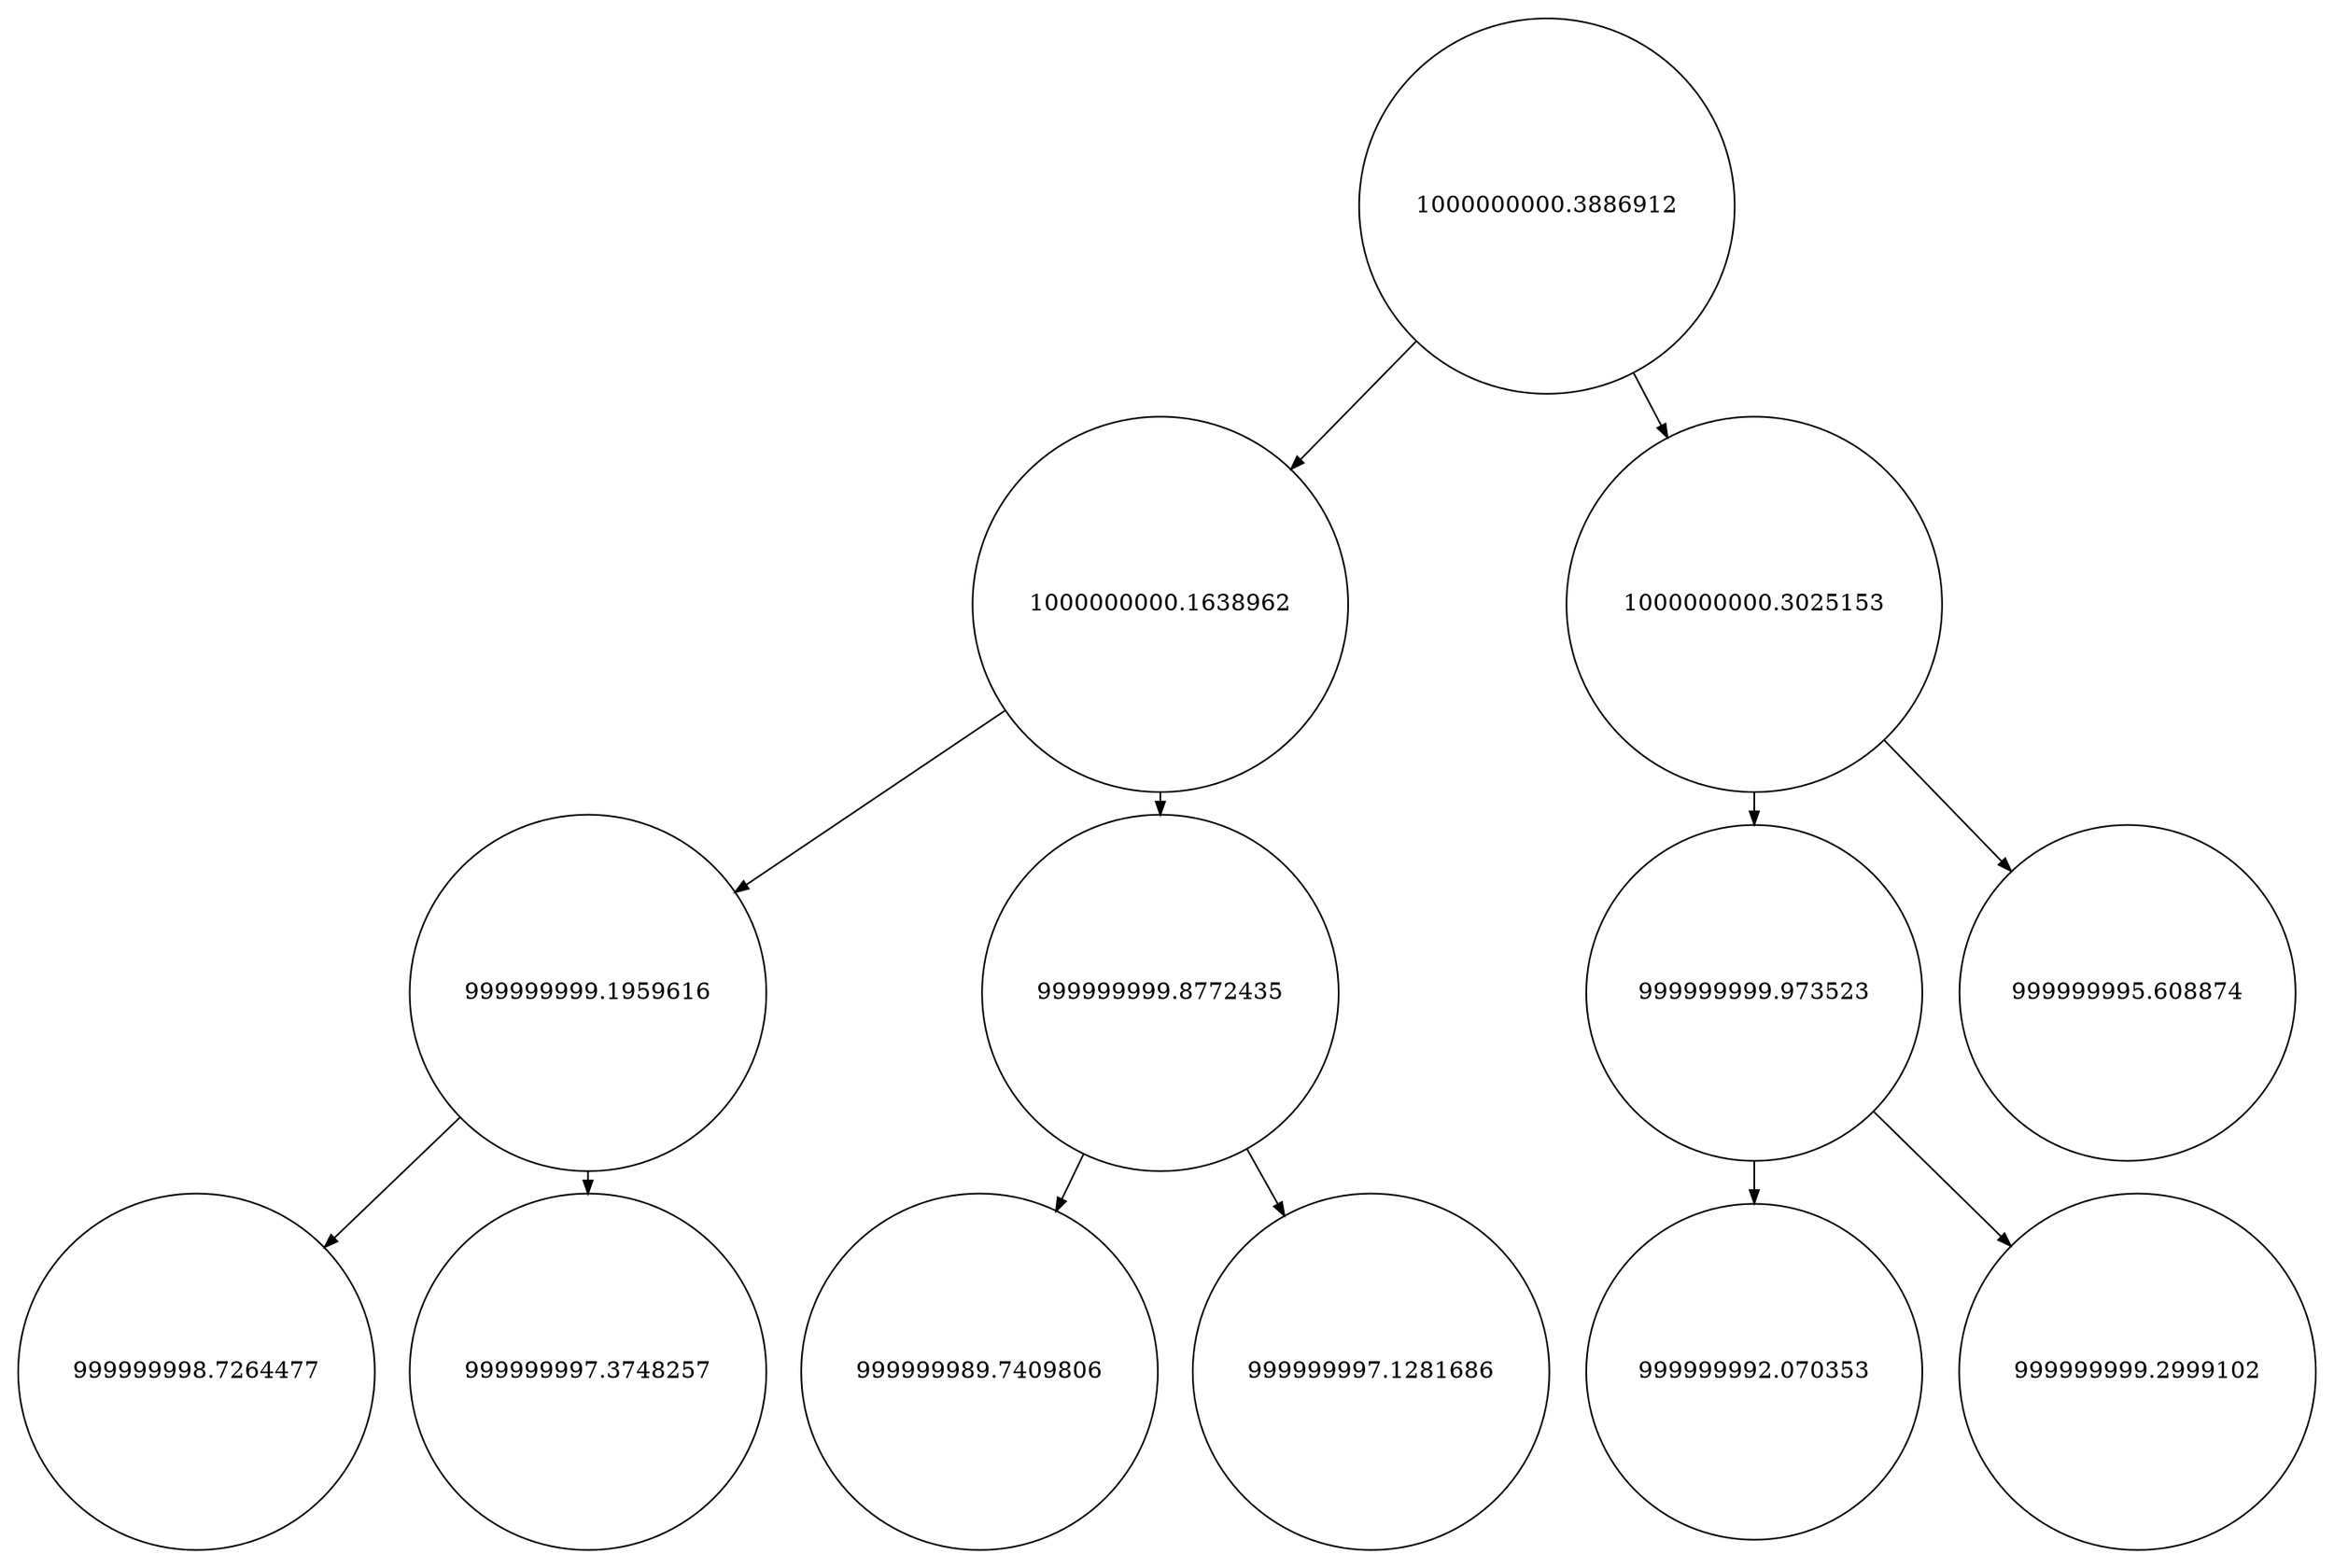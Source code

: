 
    digraph G {
    nodesep=0.3;
    ranksep=0.2;
    margin=0.1;
    node [shape=circle];
    edge [arrowsize=0.8];
    1 -> 2[side=left];
1 -> 3;
2 -> 4[side=left];
2 -> 5;
3 -> 6[side=left];
3 -> 7;
4 -> 8[side=left];
4 -> 9;
5 -> 10[side=left];
5 -> 11;
6 -> 12[side=left];
6 -> 13;
1[label="1000000000.3886912"]
2[label="1000000000.1638962"]
3[label="1000000000.3025153"]
4[label="999999999.1959616"]
5[label="999999999.8772435"]
6[label="999999999.973523"]
7[label="999999995.608874"]
8[label="999999998.7264477"]
9[label="999999997.3748257"]
10[label="999999989.7409806"]
11[label="999999997.1281686"]
12[label="999999992.070353"]
13[label="999999999.2999102"]}